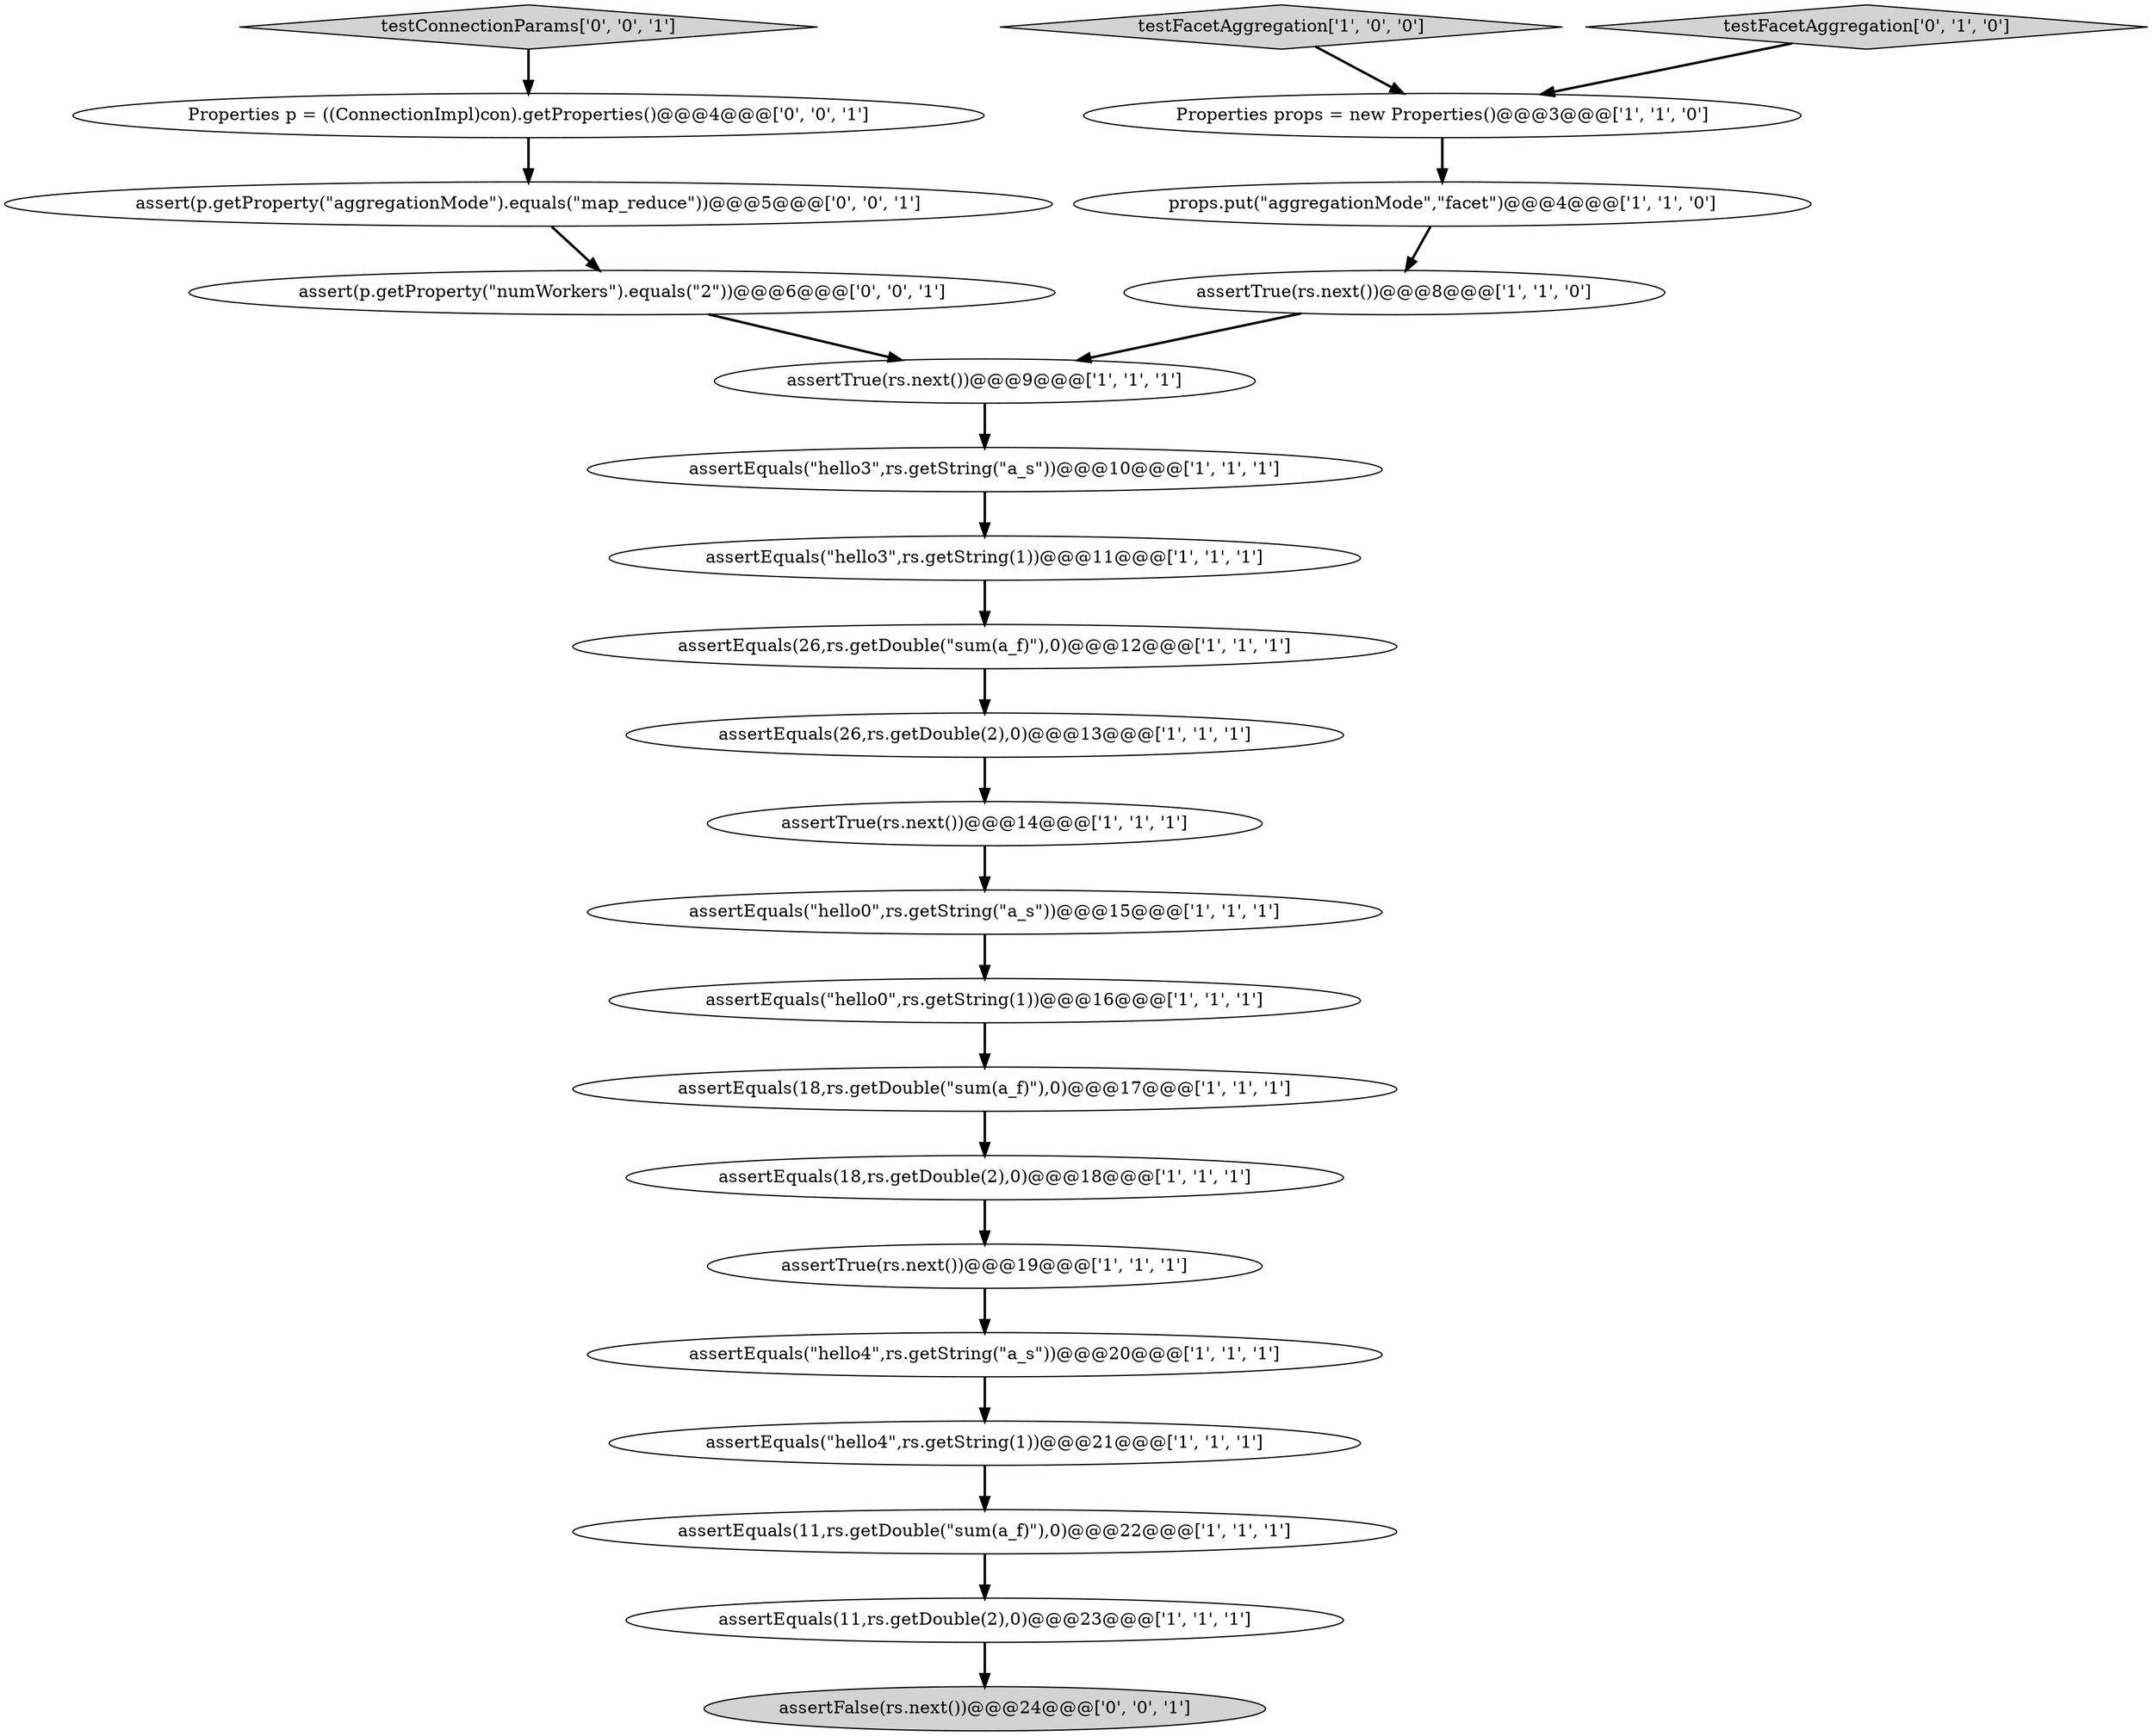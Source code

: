 digraph {
12 [style = filled, label = "assertEquals(11,rs.getDouble(\"sum(a_f)\"),0)@@@22@@@['1', '1', '1']", fillcolor = white, shape = ellipse image = "AAA0AAABBB1BBB"];
20 [style = filled, label = "testConnectionParams['0', '0', '1']", fillcolor = lightgray, shape = diamond image = "AAA0AAABBB3BBB"];
5 [style = filled, label = "props.put(\"aggregationMode\",\"facet\")@@@4@@@['1', '1', '0']", fillcolor = white, shape = ellipse image = "AAA0AAABBB1BBB"];
6 [style = filled, label = "assertEquals(\"hello4\",rs.getString(1))@@@21@@@['1', '1', '1']", fillcolor = white, shape = ellipse image = "AAA0AAABBB1BBB"];
3 [style = filled, label = "assertEquals(\"hello0\",rs.getString(1))@@@16@@@['1', '1', '1']", fillcolor = white, shape = ellipse image = "AAA0AAABBB1BBB"];
9 [style = filled, label = "assertTrue(rs.next())@@@9@@@['1', '1', '1']", fillcolor = white, shape = ellipse image = "AAA0AAABBB1BBB"];
23 [style = filled, label = "assertFalse(rs.next())@@@24@@@['0', '0', '1']", fillcolor = lightgray, shape = ellipse image = "AAA0AAABBB3BBB"];
24 [style = filled, label = "assert(p.getProperty(\"numWorkers\").equals(\"2\"))@@@6@@@['0', '0', '1']", fillcolor = white, shape = ellipse image = "AAA0AAABBB3BBB"];
2 [style = filled, label = "assertEquals(26,rs.getDouble(2),0)@@@13@@@['1', '1', '1']", fillcolor = white, shape = ellipse image = "AAA0AAABBB1BBB"];
18 [style = filled, label = "assertEquals(\"hello0\",rs.getString(\"a_s\"))@@@15@@@['1', '1', '1']", fillcolor = white, shape = ellipse image = "AAA0AAABBB1BBB"];
17 [style = filled, label = "assertEquals(26,rs.getDouble(\"sum(a_f)\"),0)@@@12@@@['1', '1', '1']", fillcolor = white, shape = ellipse image = "AAA0AAABBB1BBB"];
22 [style = filled, label = "assert(p.getProperty(\"aggregationMode\").equals(\"map_reduce\"))@@@5@@@['0', '0', '1']", fillcolor = white, shape = ellipse image = "AAA0AAABBB3BBB"];
10 [style = filled, label = "Properties props = new Properties()@@@3@@@['1', '1', '0']", fillcolor = white, shape = ellipse image = "AAA0AAABBB1BBB"];
13 [style = filled, label = "assertTrue(rs.next())@@@8@@@['1', '1', '0']", fillcolor = white, shape = ellipse image = "AAA0AAABBB1BBB"];
8 [style = filled, label = "assertEquals(\"hello4\",rs.getString(\"a_s\"))@@@20@@@['1', '1', '1']", fillcolor = white, shape = ellipse image = "AAA0AAABBB1BBB"];
15 [style = filled, label = "assertEquals(18,rs.getDouble(\"sum(a_f)\"),0)@@@17@@@['1', '1', '1']", fillcolor = white, shape = ellipse image = "AAA0AAABBB1BBB"];
16 [style = filled, label = "testFacetAggregation['1', '0', '0']", fillcolor = lightgray, shape = diamond image = "AAA0AAABBB1BBB"];
0 [style = filled, label = "assertEquals(\"hello3\",rs.getString(1))@@@11@@@['1', '1', '1']", fillcolor = white, shape = ellipse image = "AAA0AAABBB1BBB"];
1 [style = filled, label = "assertTrue(rs.next())@@@14@@@['1', '1', '1']", fillcolor = white, shape = ellipse image = "AAA0AAABBB1BBB"];
21 [style = filled, label = "Properties p = ((ConnectionImpl)con).getProperties()@@@4@@@['0', '0', '1']", fillcolor = white, shape = ellipse image = "AAA0AAABBB3BBB"];
14 [style = filled, label = "assertEquals(18,rs.getDouble(2),0)@@@18@@@['1', '1', '1']", fillcolor = white, shape = ellipse image = "AAA0AAABBB1BBB"];
11 [style = filled, label = "assertEquals(\"hello3\",rs.getString(\"a_s\"))@@@10@@@['1', '1', '1']", fillcolor = white, shape = ellipse image = "AAA0AAABBB1BBB"];
19 [style = filled, label = "testFacetAggregation['0', '1', '0']", fillcolor = lightgray, shape = diamond image = "AAA0AAABBB2BBB"];
7 [style = filled, label = "assertTrue(rs.next())@@@19@@@['1', '1', '1']", fillcolor = white, shape = ellipse image = "AAA0AAABBB1BBB"];
4 [style = filled, label = "assertEquals(11,rs.getDouble(2),0)@@@23@@@['1', '1', '1']", fillcolor = white, shape = ellipse image = "AAA0AAABBB1BBB"];
18->3 [style = bold, label=""];
9->11 [style = bold, label=""];
15->14 [style = bold, label=""];
16->10 [style = bold, label=""];
0->17 [style = bold, label=""];
2->1 [style = bold, label=""];
19->10 [style = bold, label=""];
1->18 [style = bold, label=""];
8->6 [style = bold, label=""];
3->15 [style = bold, label=""];
7->8 [style = bold, label=""];
14->7 [style = bold, label=""];
20->21 [style = bold, label=""];
11->0 [style = bold, label=""];
10->5 [style = bold, label=""];
17->2 [style = bold, label=""];
12->4 [style = bold, label=""];
21->22 [style = bold, label=""];
5->13 [style = bold, label=""];
13->9 [style = bold, label=""];
22->24 [style = bold, label=""];
4->23 [style = bold, label=""];
24->9 [style = bold, label=""];
6->12 [style = bold, label=""];
}
